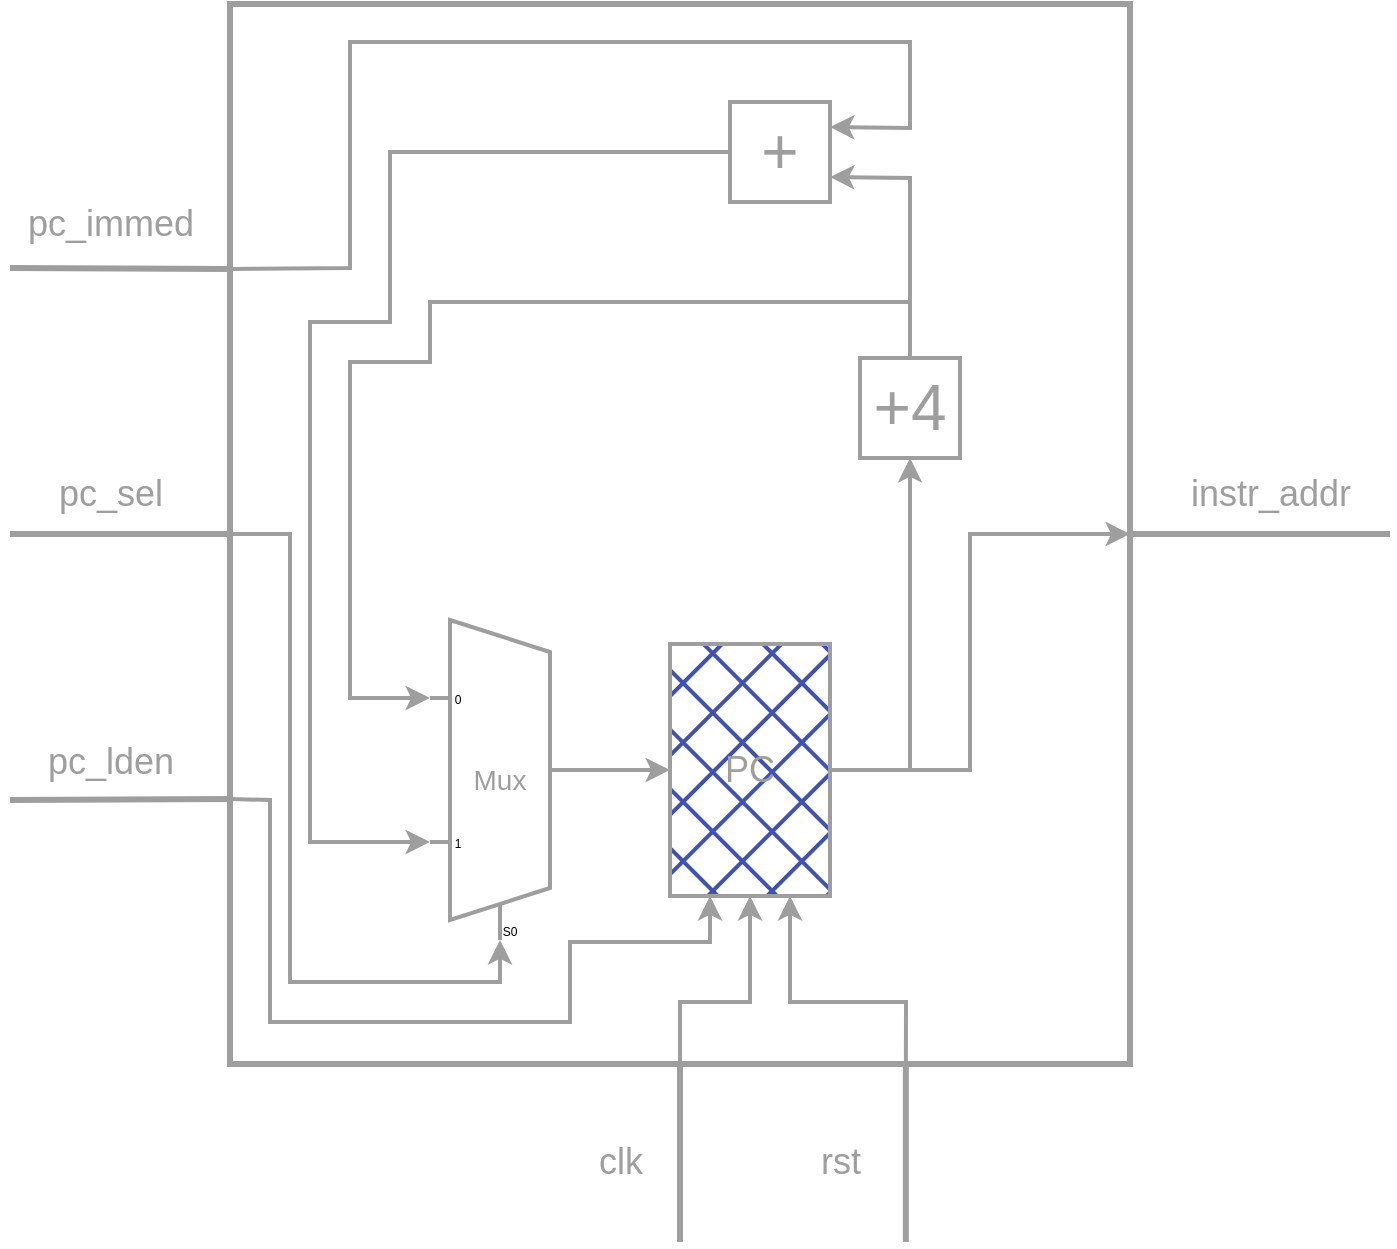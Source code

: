 <mxfile version="27.0.9">
  <diagram name="Page-1" id="B_e5wPNQxy_5Fa87n-j1">
    <mxGraphModel dx="1426" dy="841" grid="1" gridSize="10" guides="1" tooltips="1" connect="1" arrows="1" fold="1" page="1" pageScale="1" pageWidth="850" pageHeight="1100" math="0" shadow="0">
      <root>
        <mxCell id="0" />
        <mxCell id="1" parent="0" />
        <mxCell id="l7RNYcB_ojYAnyRCYtlJ-1" value="" style="rounded=0;whiteSpace=wrap;html=1;strokeWidth=3;strokeColor=#9E9E9E;fillColor=none;" parent="1" vertex="1">
          <mxGeometry x="220" y="21" width="450" height="530" as="geometry" />
        </mxCell>
        <mxCell id="xrrsgk8HgsZszHF3GUOk-1" value="&lt;font style=&quot;color: rgb(158, 158, 158); font-size: 14px;&quot;&gt;Mux&lt;/font&gt;" style="shadow=0;dashed=0;align=center;html=1;strokeWidth=2;shape=mxgraph.electrical.abstract.mux2;whiteSpace=wrap;strokeColor=#9E9E9E;fillColor=none;" vertex="1" parent="1">
          <mxGeometry x="320" y="329" width="70" height="160" as="geometry" />
        </mxCell>
        <mxCell id="xrrsgk8HgsZszHF3GUOk-2" value="" style="endArrow=none;html=1;rounded=0;strokeWidth=3;strokeColor=#9E9E9E;entryX=0;entryY=0.25;entryDx=0;entryDy=0;" edge="1" parent="1" target="l7RNYcB_ojYAnyRCYtlJ-1">
          <mxGeometry width="50" height="50" relative="1" as="geometry">
            <mxPoint x="110" y="153" as="sourcePoint" />
            <mxPoint x="210" y="150" as="targetPoint" />
          </mxGeometry>
        </mxCell>
        <mxCell id="xrrsgk8HgsZszHF3GUOk-3" value="" style="endArrow=none;html=1;rounded=0;strokeWidth=3;strokeColor=#9E9E9E;entryX=0;entryY=0.5;entryDx=0;entryDy=0;" edge="1" parent="1">
          <mxGeometry width="50" height="50" relative="1" as="geometry">
            <mxPoint x="110" y="286" as="sourcePoint" />
            <mxPoint x="220" y="286" as="targetPoint" />
          </mxGeometry>
        </mxCell>
        <mxCell id="xrrsgk8HgsZszHF3GUOk-4" value="" style="endArrow=none;html=1;rounded=0;strokeWidth=3;strokeColor=#9E9E9E;entryX=0;entryY=0.75;entryDx=0;entryDy=0;" edge="1" parent="1" target="l7RNYcB_ojYAnyRCYtlJ-1">
          <mxGeometry width="50" height="50" relative="1" as="geometry">
            <mxPoint x="110" y="419" as="sourcePoint" />
            <mxPoint x="210" y="410.76" as="targetPoint" />
          </mxGeometry>
        </mxCell>
        <mxCell id="xrrsgk8HgsZszHF3GUOk-7" value="&lt;font style=&quot;font-size: 18px; color: rgb(158, 158, 158);&quot;&gt;pc_immed&lt;/font&gt;" style="text;html=1;align=center;verticalAlign=middle;resizable=0;points=[];autosize=1;strokeColor=none;fillColor=none;" vertex="1" parent="1">
          <mxGeometry x="105" y="111" width="110" height="40" as="geometry" />
        </mxCell>
        <mxCell id="xrrsgk8HgsZszHF3GUOk-8" value="&lt;font style=&quot;font-size: 18px; color: rgb(158, 158, 158);&quot;&gt;pc_sel&lt;/font&gt;" style="text;html=1;align=center;verticalAlign=middle;resizable=0;points=[];autosize=1;strokeColor=none;fillColor=none;" vertex="1" parent="1">
          <mxGeometry x="120" y="246" width="80" height="40" as="geometry" />
        </mxCell>
        <mxCell id="xrrsgk8HgsZszHF3GUOk-9" value="&lt;font style=&quot;font-size: 18px; color: rgb(158, 158, 158);&quot;&gt;pc_lden&lt;/font&gt;" style="text;html=1;align=center;verticalAlign=middle;resizable=0;points=[];autosize=1;strokeColor=none;fillColor=none;" vertex="1" parent="1">
          <mxGeometry x="115" y="380" width="90" height="40" as="geometry" />
        </mxCell>
        <mxCell id="xrrsgk8HgsZszHF3GUOk-11" value="&lt;font style=&quot;color: rgb(158, 158, 158); font-size: 32px;&quot;&gt;+&lt;/font&gt;" style="whiteSpace=wrap;html=1;aspect=fixed;strokeWidth=2;strokeColor=#9E9E9E;" vertex="1" parent="1">
          <mxGeometry x="470" y="70" width="50" height="50" as="geometry" />
        </mxCell>
        <mxCell id="xrrsgk8HgsZszHF3GUOk-12" value="" style="endArrow=classic;html=1;rounded=0;entryX=1;entryY=0.25;entryDx=0;entryDy=0;exitX=0;exitY=0.25;exitDx=0;exitDy=0;strokeWidth=2;strokeColor=#9E9E9E;" edge="1" parent="1" source="l7RNYcB_ojYAnyRCYtlJ-1" target="xrrsgk8HgsZszHF3GUOk-11">
          <mxGeometry width="50" height="50" relative="1" as="geometry">
            <mxPoint x="340" y="170" as="sourcePoint" />
            <mxPoint x="390" y="120" as="targetPoint" />
            <Array as="points">
              <mxPoint x="280" y="153" />
              <mxPoint x="280" y="40" />
              <mxPoint x="560" y="40" />
              <mxPoint x="560" y="83" />
            </Array>
          </mxGeometry>
        </mxCell>
        <mxCell id="xrrsgk8HgsZszHF3GUOk-13" value="" style="endArrow=classic;html=1;rounded=0;exitX=0;exitY=0.5;exitDx=0;exitDy=0;entryX=0;entryY=0.675;entryDx=0;entryDy=3;entryPerimeter=0;strokeWidth=2;strokeColor=#9E9E9E;" edge="1" parent="1" source="xrrsgk8HgsZszHF3GUOk-11" target="xrrsgk8HgsZszHF3GUOk-1">
          <mxGeometry width="50" height="50" relative="1" as="geometry">
            <mxPoint x="340" y="220" as="sourcePoint" />
            <mxPoint x="390" y="170" as="targetPoint" />
            <Array as="points">
              <mxPoint x="300" y="95" />
              <mxPoint x="300" y="180" />
              <mxPoint x="260" y="180" />
              <mxPoint x="260" y="440" />
            </Array>
          </mxGeometry>
        </mxCell>
        <mxCell id="xrrsgk8HgsZszHF3GUOk-14" value="" style="endArrow=classic;html=1;rounded=0;exitX=0;exitY=0.5;exitDx=0;exitDy=0;entryX=0.357;entryY=1;entryDx=10;entryDy=0;entryPerimeter=0;strokeWidth=2;strokeColor=#9E9E9E;" edge="1" parent="1" source="l7RNYcB_ojYAnyRCYtlJ-1" target="xrrsgk8HgsZszHF3GUOk-1">
          <mxGeometry width="50" height="50" relative="1" as="geometry">
            <mxPoint x="290" y="370" as="sourcePoint" />
            <mxPoint x="340" y="320" as="targetPoint" />
            <Array as="points">
              <mxPoint x="250" y="286" />
              <mxPoint x="250" y="510" />
              <mxPoint x="355" y="510" />
            </Array>
          </mxGeometry>
        </mxCell>
        <mxCell id="xrrsgk8HgsZszHF3GUOk-15" value="&lt;font style=&quot;color: rgb(158, 158, 158); font-size: 32px;&quot;&gt;+4&lt;/font&gt;" style="whiteSpace=wrap;html=1;aspect=fixed;strokeWidth=2;strokeColor=#9E9E9E;" vertex="1" parent="1">
          <mxGeometry x="535" y="198" width="50" height="50" as="geometry" />
        </mxCell>
        <mxCell id="xrrsgk8HgsZszHF3GUOk-16" value="" style="endArrow=classic;html=1;rounded=0;entryX=1;entryY=0.75;entryDx=0;entryDy=0;exitX=0.5;exitY=0;exitDx=0;exitDy=0;strokeWidth=2;strokeColor=#9E9E9E;" edge="1" parent="1" source="xrrsgk8HgsZszHF3GUOk-15" target="xrrsgk8HgsZszHF3GUOk-11">
          <mxGeometry width="50" height="50" relative="1" as="geometry">
            <mxPoint x="540" y="180" as="sourcePoint" />
            <mxPoint x="590" y="130" as="targetPoint" />
            <Array as="points">
              <mxPoint x="560" y="108" />
            </Array>
          </mxGeometry>
        </mxCell>
        <mxCell id="xrrsgk8HgsZszHF3GUOk-17" value="" style="endArrow=classic;html=1;rounded=0;entryX=0;entryY=0.225;entryDx=0;entryDy=3;entryPerimeter=0;exitX=0.5;exitY=0;exitDx=0;exitDy=0;strokeWidth=2;strokeColor=#9E9E9E;" edge="1" parent="1" source="xrrsgk8HgsZszHF3GUOk-15" target="xrrsgk8HgsZszHF3GUOk-1">
          <mxGeometry width="50" height="50" relative="1" as="geometry">
            <mxPoint x="425" y="286" as="sourcePoint" />
            <mxPoint x="475" y="236" as="targetPoint" />
            <Array as="points">
              <mxPoint x="560" y="170" />
              <mxPoint x="320" y="170" />
              <mxPoint x="320" y="200" />
              <mxPoint x="280" y="200" />
              <mxPoint x="280" y="368" />
            </Array>
          </mxGeometry>
        </mxCell>
        <mxCell id="xrrsgk8HgsZszHF3GUOk-18" value="&lt;font style=&quot;font-size: 18px; color: rgb(158, 158, 158);&quot;&gt;PC&lt;/font&gt;" style="rounded=0;whiteSpace=wrap;html=1;strokeColor=#9E9E9E;strokeWidth=2;fillColor=#3F51B5;fillStyle=cross-hatch;" vertex="1" parent="1">
          <mxGeometry x="440" y="341" width="80" height="126" as="geometry" />
        </mxCell>
        <mxCell id="xrrsgk8HgsZszHF3GUOk-19" value="" style="endArrow=classic;html=1;rounded=0;entryX=0;entryY=0.5;entryDx=0;entryDy=0;exitX=1;exitY=0.5;exitDx=0;exitDy=-5;exitPerimeter=0;strokeWidth=2;strokeColor=#9E9E9E;" edge="1" parent="1" source="xrrsgk8HgsZszHF3GUOk-1" target="xrrsgk8HgsZszHF3GUOk-18">
          <mxGeometry width="50" height="50" relative="1" as="geometry">
            <mxPoint x="370" y="420" as="sourcePoint" />
            <mxPoint x="420" y="370" as="targetPoint" />
          </mxGeometry>
        </mxCell>
        <mxCell id="xrrsgk8HgsZszHF3GUOk-20" value="" style="endArrow=classic;html=1;rounded=0;entryX=0.5;entryY=1;entryDx=0;entryDy=0;exitX=1;exitY=0.5;exitDx=0;exitDy=0;strokeWidth=2;strokeColor=#9E9E9E;" edge="1" parent="1" source="xrrsgk8HgsZszHF3GUOk-18" target="xrrsgk8HgsZszHF3GUOk-15">
          <mxGeometry width="50" height="50" relative="1" as="geometry">
            <mxPoint x="460" y="350" as="sourcePoint" />
            <mxPoint x="510" y="300" as="targetPoint" />
            <Array as="points">
              <mxPoint x="560" y="404" />
            </Array>
          </mxGeometry>
        </mxCell>
        <mxCell id="xrrsgk8HgsZszHF3GUOk-21" value="" style="endArrow=none;html=1;rounded=0;strokeWidth=3;strokeColor=#9E9E9E;exitX=1;exitY=0.5;exitDx=0;exitDy=0;" edge="1" parent="1" source="l7RNYcB_ojYAnyRCYtlJ-1">
          <mxGeometry width="50" height="50" relative="1" as="geometry">
            <mxPoint x="690" y="270" as="sourcePoint" />
            <mxPoint x="800" y="286" as="targetPoint" />
          </mxGeometry>
        </mxCell>
        <mxCell id="xrrsgk8HgsZszHF3GUOk-22" value="&lt;font style=&quot;font-size: 18px; color: rgb(158, 158, 158);&quot;&gt;instr_addr&lt;/font&gt;" style="text;html=1;align=center;verticalAlign=middle;resizable=0;points=[];autosize=1;strokeColor=none;fillColor=none;" vertex="1" parent="1">
          <mxGeometry x="690" y="246" width="100" height="40" as="geometry" />
        </mxCell>
        <mxCell id="xrrsgk8HgsZszHF3GUOk-23" value="" style="endArrow=classic;html=1;rounded=0;exitX=1;exitY=0.5;exitDx=0;exitDy=0;entryX=1;entryY=0.5;entryDx=0;entryDy=0;strokeWidth=2;strokeColor=#9E9E9E;" edge="1" parent="1" source="xrrsgk8HgsZszHF3GUOk-18" target="l7RNYcB_ojYAnyRCYtlJ-1">
          <mxGeometry width="50" height="50" relative="1" as="geometry">
            <mxPoint x="560" y="410" as="sourcePoint" />
            <mxPoint x="610" y="360" as="targetPoint" />
            <Array as="points">
              <mxPoint x="590" y="404" />
              <mxPoint x="590" y="286" />
            </Array>
          </mxGeometry>
        </mxCell>
        <mxCell id="xrrsgk8HgsZszHF3GUOk-24" value="" style="endArrow=none;html=1;rounded=0;entryX=0.5;entryY=1;entryDx=0;entryDy=0;strokeColor=#9E9E9E;strokeWidth=3;" edge="1" parent="1" target="l7RNYcB_ojYAnyRCYtlJ-1">
          <mxGeometry width="50" height="50" relative="1" as="geometry">
            <mxPoint x="445" y="640" as="sourcePoint" />
            <mxPoint x="490" y="590" as="targetPoint" />
          </mxGeometry>
        </mxCell>
        <mxCell id="xrrsgk8HgsZszHF3GUOk-25" value="" style="endArrow=none;html=1;rounded=0;strokeColor=#9E9E9E;strokeWidth=3;" edge="1" parent="1">
          <mxGeometry width="50" height="50" relative="1" as="geometry">
            <mxPoint x="557.92" y="640" as="sourcePoint" />
            <mxPoint x="557.92" y="551" as="targetPoint" />
          </mxGeometry>
        </mxCell>
        <mxCell id="xrrsgk8HgsZszHF3GUOk-26" value="" style="endArrow=classic;html=1;rounded=0;entryX=0.25;entryY=1;entryDx=0;entryDy=0;exitX=0;exitY=0.75;exitDx=0;exitDy=0;strokeWidth=2;strokeColor=#9E9E9E;" edge="1" parent="1" source="l7RNYcB_ojYAnyRCYtlJ-1" target="xrrsgk8HgsZszHF3GUOk-18">
          <mxGeometry width="50" height="50" relative="1" as="geometry">
            <mxPoint x="310" y="600" as="sourcePoint" />
            <mxPoint x="440" y="480" as="targetPoint" />
            <Array as="points">
              <mxPoint x="240" y="419" />
              <mxPoint x="240" y="530" />
              <mxPoint x="390" y="530" />
              <mxPoint x="390" y="490" />
              <mxPoint x="460" y="490" />
            </Array>
          </mxGeometry>
        </mxCell>
        <mxCell id="xrrsgk8HgsZszHF3GUOk-27" value="" style="endArrow=classic;html=1;rounded=0;exitX=0.5;exitY=1;exitDx=0;exitDy=0;entryX=0.5;entryY=1;entryDx=0;entryDy=0;strokeWidth=2;strokeColor=#9E9E9E;" edge="1" parent="1" source="l7RNYcB_ojYAnyRCYtlJ-1" target="xrrsgk8HgsZszHF3GUOk-18">
          <mxGeometry width="50" height="50" relative="1" as="geometry">
            <mxPoint x="470" y="510" as="sourcePoint" />
            <mxPoint x="520" y="460" as="targetPoint" />
            <Array as="points">
              <mxPoint x="445" y="520" />
              <mxPoint x="480" y="520" />
            </Array>
          </mxGeometry>
        </mxCell>
        <mxCell id="xrrsgk8HgsZszHF3GUOk-28" value="" style="endArrow=classic;html=1;rounded=0;entryX=0.75;entryY=1;entryDx=0;entryDy=0;exitX=0.751;exitY=1;exitDx=0;exitDy=0;exitPerimeter=0;strokeColor=#9E9E9E;strokeWidth=2;" edge="1" parent="1" source="l7RNYcB_ojYAnyRCYtlJ-1" target="xrrsgk8HgsZszHF3GUOk-18">
          <mxGeometry width="50" height="50" relative="1" as="geometry">
            <mxPoint x="490" y="539" as="sourcePoint" />
            <mxPoint x="540" y="489" as="targetPoint" />
            <Array as="points">
              <mxPoint x="558" y="520" />
              <mxPoint x="500" y="520" />
            </Array>
          </mxGeometry>
        </mxCell>
        <mxCell id="xrrsgk8HgsZszHF3GUOk-29" value="&lt;font style=&quot;font-size: 18px; color: rgb(158, 158, 158);&quot;&gt;clk&lt;/font&gt;" style="text;html=1;align=center;verticalAlign=middle;resizable=0;points=[];autosize=1;strokeColor=none;fillColor=none;" vertex="1" parent="1">
          <mxGeometry x="390" y="580" width="50" height="40" as="geometry" />
        </mxCell>
        <mxCell id="xrrsgk8HgsZszHF3GUOk-30" value="&lt;font style=&quot;font-size: 18px; color: rgb(158, 158, 158);&quot;&gt;rst&lt;/font&gt;" style="text;html=1;align=center;verticalAlign=middle;resizable=0;points=[];autosize=1;strokeColor=none;fillColor=none;" vertex="1" parent="1">
          <mxGeometry x="505" y="580" width="40" height="40" as="geometry" />
        </mxCell>
      </root>
    </mxGraphModel>
  </diagram>
</mxfile>

